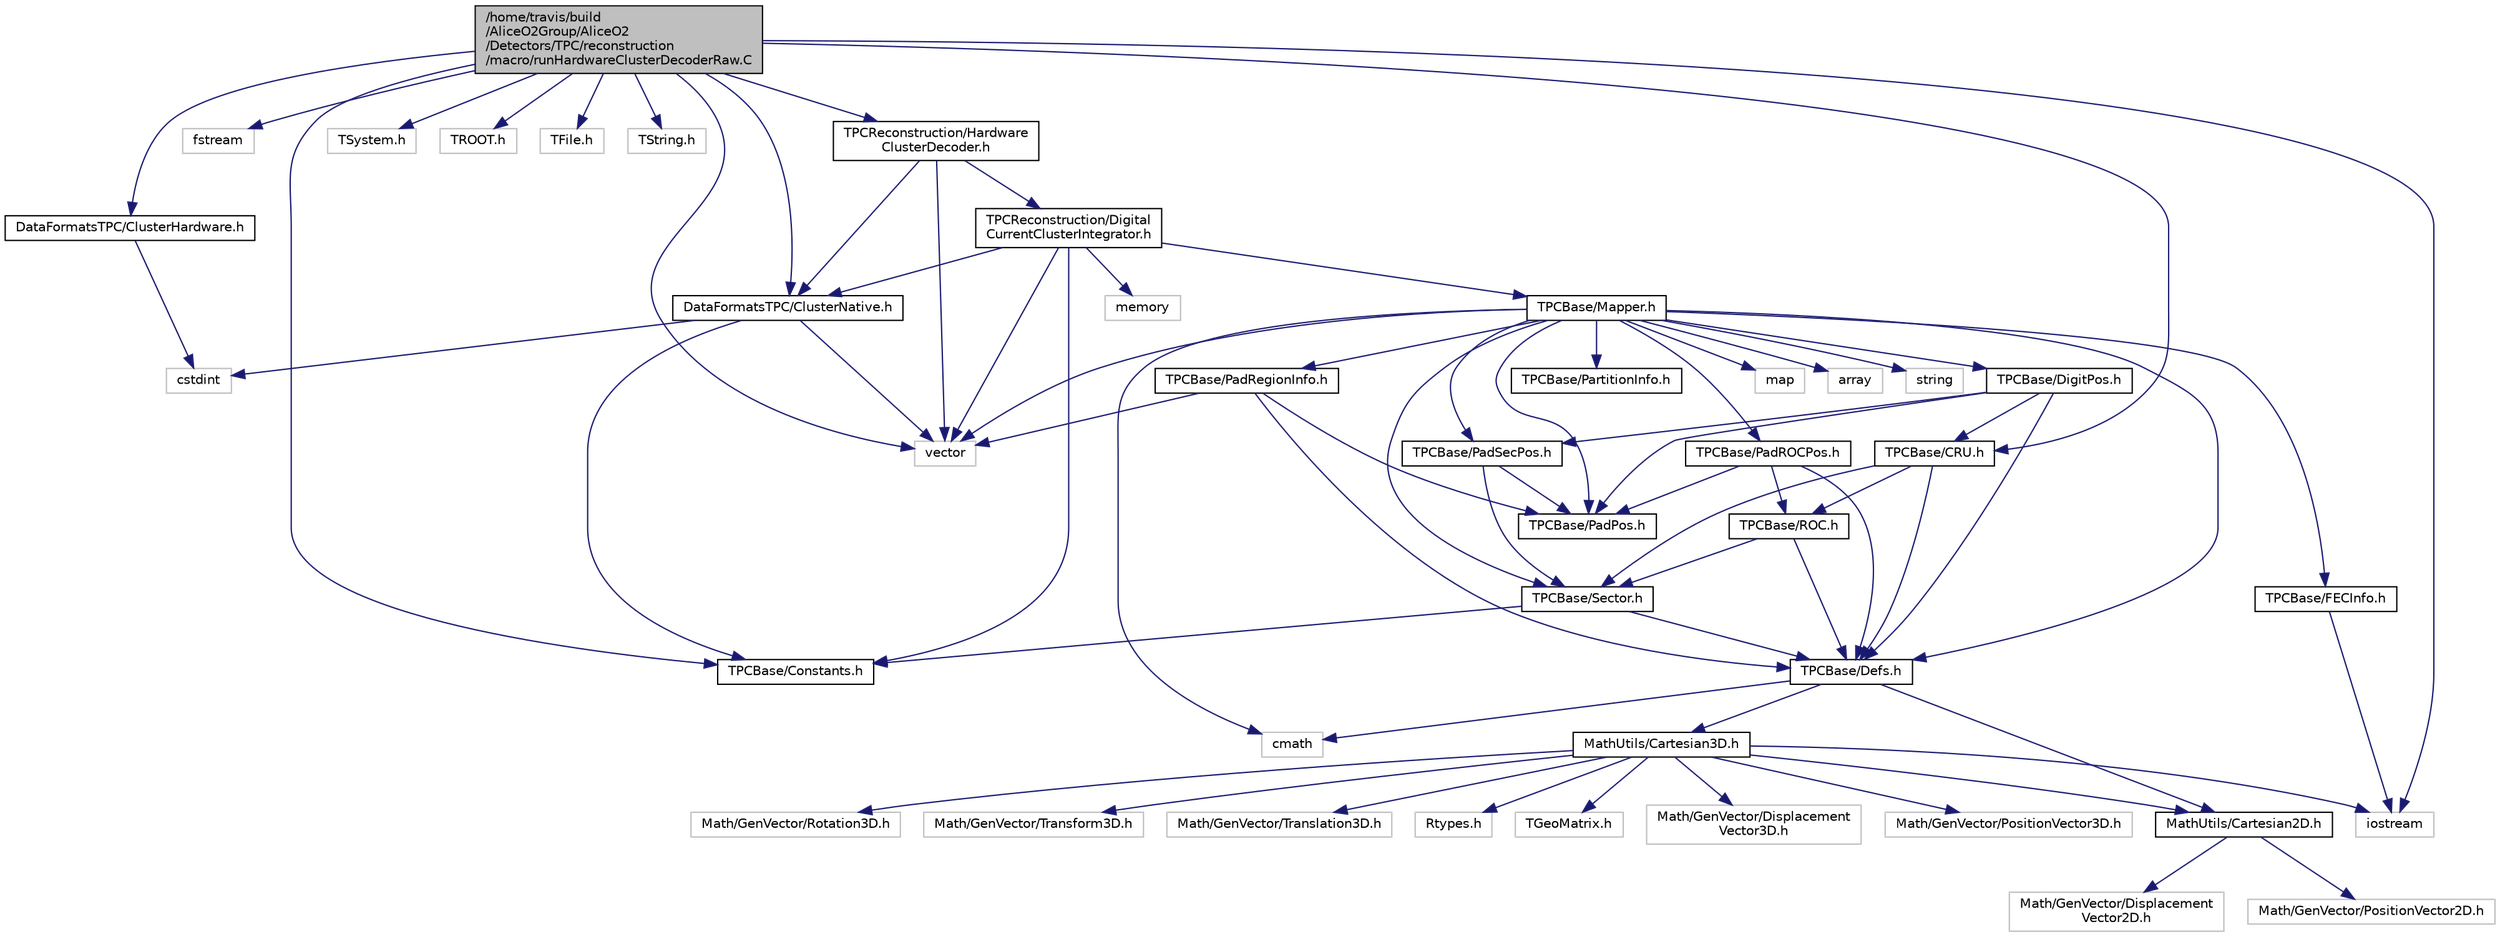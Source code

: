 digraph "/home/travis/build/AliceO2Group/AliceO2/Detectors/TPC/reconstruction/macro/runHardwareClusterDecoderRaw.C"
{
 // INTERACTIVE_SVG=YES
  bgcolor="transparent";
  edge [fontname="Helvetica",fontsize="10",labelfontname="Helvetica",labelfontsize="10"];
  node [fontname="Helvetica",fontsize="10",shape=record];
  Node1 [label="/home/travis/build\l/AliceO2Group/AliceO2\l/Detectors/TPC/reconstruction\l/macro/runHardwareClusterDecoderRaw.C",height=0.2,width=0.4,color="black", fillcolor="grey75", style="filled" fontcolor="black"];
  Node1 -> Node2 [color="midnightblue",fontsize="10",style="solid",fontname="Helvetica"];
  Node2 [label="vector",height=0.2,width=0.4,color="grey75"];
  Node1 -> Node3 [color="midnightblue",fontsize="10",style="solid",fontname="Helvetica"];
  Node3 [label="fstream",height=0.2,width=0.4,color="grey75"];
  Node1 -> Node4 [color="midnightblue",fontsize="10",style="solid",fontname="Helvetica"];
  Node4 [label="iostream",height=0.2,width=0.4,color="grey75"];
  Node1 -> Node5 [color="midnightblue",fontsize="10",style="solid",fontname="Helvetica"];
  Node5 [label="TSystem.h",height=0.2,width=0.4,color="grey75"];
  Node1 -> Node6 [color="midnightblue",fontsize="10",style="solid",fontname="Helvetica"];
  Node6 [label="TROOT.h",height=0.2,width=0.4,color="grey75"];
  Node1 -> Node7 [color="midnightblue",fontsize="10",style="solid",fontname="Helvetica"];
  Node7 [label="TFile.h",height=0.2,width=0.4,color="grey75"];
  Node1 -> Node8 [color="midnightblue",fontsize="10",style="solid",fontname="Helvetica"];
  Node8 [label="TString.h",height=0.2,width=0.4,color="grey75"];
  Node1 -> Node9 [color="midnightblue",fontsize="10",style="solid",fontname="Helvetica"];
  Node9 [label="DataFormatsTPC/ClusterNative.h",height=0.2,width=0.4,color="black",URL="$de/dcd/ClusterNative_8h.html",tooltip="Class of a TPC cluster in TPC-native coordinates (row, time) "];
  Node9 -> Node10 [color="midnightblue",fontsize="10",style="solid",fontname="Helvetica"];
  Node10 [label="cstdint",height=0.2,width=0.4,color="grey75"];
  Node9 -> Node2 [color="midnightblue",fontsize="10",style="solid",fontname="Helvetica"];
  Node9 -> Node11 [color="midnightblue",fontsize="10",style="solid",fontname="Helvetica"];
  Node11 [label="TPCBase/Constants.h",height=0.2,width=0.4,color="black",URL="$d6/d51/TPC_2base_2include_2TPCBase_2Constants_8h.html"];
  Node1 -> Node12 [color="midnightblue",fontsize="10",style="solid",fontname="Helvetica"];
  Node12 [label="DataFormatsTPC/ClusterHardware.h",height=0.2,width=0.4,color="black",URL="$d3/dc4/ClusterHardware_8h.html",tooltip="Class of a TPC cluster as produced by the hardware cluster finder (needs a postprocessing step to con..."];
  Node12 -> Node10 [color="midnightblue",fontsize="10",style="solid",fontname="Helvetica"];
  Node1 -> Node13 [color="midnightblue",fontsize="10",style="solid",fontname="Helvetica"];
  Node13 [label="TPCReconstruction/Hardware\lClusterDecoder.h",height=0.2,width=0.4,color="black",URL="$d2/d41/HardwareClusterDecoder_8h.html"];
  Node13 -> Node2 [color="midnightblue",fontsize="10",style="solid",fontname="Helvetica"];
  Node13 -> Node14 [color="midnightblue",fontsize="10",style="solid",fontname="Helvetica"];
  Node14 [label="TPCReconstruction/Digital\lCurrentClusterIntegrator.h",height=0.2,width=0.4,color="black",URL="$db/d19/DigitalCurrentClusterIntegrator_8h.html"];
  Node14 -> Node2 [color="midnightblue",fontsize="10",style="solid",fontname="Helvetica"];
  Node14 -> Node15 [color="midnightblue",fontsize="10",style="solid",fontname="Helvetica"];
  Node15 [label="memory",height=0.2,width=0.4,color="grey75"];
  Node14 -> Node9 [color="midnightblue",fontsize="10",style="solid",fontname="Helvetica"];
  Node14 -> Node11 [color="midnightblue",fontsize="10",style="solid",fontname="Helvetica"];
  Node14 -> Node16 [color="midnightblue",fontsize="10",style="solid",fontname="Helvetica"];
  Node16 [label="TPCBase/Mapper.h",height=0.2,width=0.4,color="black",URL="$d7/d2c/Mapper_8h.html"];
  Node16 -> Node17 [color="midnightblue",fontsize="10",style="solid",fontname="Helvetica"];
  Node17 [label="map",height=0.2,width=0.4,color="grey75"];
  Node16 -> Node2 [color="midnightblue",fontsize="10",style="solid",fontname="Helvetica"];
  Node16 -> Node18 [color="midnightblue",fontsize="10",style="solid",fontname="Helvetica"];
  Node18 [label="array",height=0.2,width=0.4,color="grey75"];
  Node16 -> Node19 [color="midnightblue",fontsize="10",style="solid",fontname="Helvetica"];
  Node19 [label="string",height=0.2,width=0.4,color="grey75"];
  Node16 -> Node20 [color="midnightblue",fontsize="10",style="solid",fontname="Helvetica"];
  Node20 [label="cmath",height=0.2,width=0.4,color="grey75"];
  Node16 -> Node21 [color="midnightblue",fontsize="10",style="solid",fontname="Helvetica"];
  Node21 [label="TPCBase/Defs.h",height=0.2,width=0.4,color="black",URL="$d1/d73/Defs_8h.html",tooltip="Common definitions for 2D coordinates. "];
  Node21 -> Node20 [color="midnightblue",fontsize="10",style="solid",fontname="Helvetica"];
  Node21 -> Node22 [color="midnightblue",fontsize="10",style="solid",fontname="Helvetica"];
  Node22 [label="MathUtils/Cartesian2D.h",height=0.2,width=0.4,color="black",URL="$d2/dd0/Cartesian2D_8h.html"];
  Node22 -> Node23 [color="midnightblue",fontsize="10",style="solid",fontname="Helvetica"];
  Node23 [label="Math/GenVector/Displacement\lVector2D.h",height=0.2,width=0.4,color="grey75"];
  Node22 -> Node24 [color="midnightblue",fontsize="10",style="solid",fontname="Helvetica"];
  Node24 [label="Math/GenVector/PositionVector2D.h",height=0.2,width=0.4,color="grey75"];
  Node21 -> Node25 [color="midnightblue",fontsize="10",style="solid",fontname="Helvetica"];
  Node25 [label="MathUtils/Cartesian3D.h",height=0.2,width=0.4,color="black",URL="$dd/d76/Cartesian3D_8h.html"];
  Node25 -> Node26 [color="midnightblue",fontsize="10",style="solid",fontname="Helvetica"];
  Node26 [label="Math/GenVector/Displacement\lVector3D.h",height=0.2,width=0.4,color="grey75"];
  Node25 -> Node27 [color="midnightblue",fontsize="10",style="solid",fontname="Helvetica"];
  Node27 [label="Math/GenVector/PositionVector3D.h",height=0.2,width=0.4,color="grey75"];
  Node25 -> Node28 [color="midnightblue",fontsize="10",style="solid",fontname="Helvetica"];
  Node28 [label="Math/GenVector/Rotation3D.h",height=0.2,width=0.4,color="grey75"];
  Node25 -> Node29 [color="midnightblue",fontsize="10",style="solid",fontname="Helvetica"];
  Node29 [label="Math/GenVector/Transform3D.h",height=0.2,width=0.4,color="grey75"];
  Node25 -> Node30 [color="midnightblue",fontsize="10",style="solid",fontname="Helvetica"];
  Node30 [label="Math/GenVector/Translation3D.h",height=0.2,width=0.4,color="grey75"];
  Node25 -> Node31 [color="midnightblue",fontsize="10",style="solid",fontname="Helvetica"];
  Node31 [label="Rtypes.h",height=0.2,width=0.4,color="grey75"];
  Node25 -> Node32 [color="midnightblue",fontsize="10",style="solid",fontname="Helvetica"];
  Node32 [label="TGeoMatrix.h",height=0.2,width=0.4,color="grey75"];
  Node25 -> Node4 [color="midnightblue",fontsize="10",style="solid",fontname="Helvetica"];
  Node25 -> Node22 [color="midnightblue",fontsize="10",style="solid",fontname="Helvetica"];
  Node16 -> Node33 [color="midnightblue",fontsize="10",style="solid",fontname="Helvetica"];
  Node33 [label="TPCBase/PadPos.h",height=0.2,width=0.4,color="black",URL="$de/d41/PadPos_8h.html"];
  Node16 -> Node34 [color="midnightblue",fontsize="10",style="solid",fontname="Helvetica"];
  Node34 [label="TPCBase/PadSecPos.h",height=0.2,width=0.4,color="black",URL="$dd/d0b/PadSecPos_8h.html"];
  Node34 -> Node35 [color="midnightblue",fontsize="10",style="solid",fontname="Helvetica"];
  Node35 [label="TPCBase/Sector.h",height=0.2,width=0.4,color="black",URL="$d3/dd6/Sector_8h.html"];
  Node35 -> Node11 [color="midnightblue",fontsize="10",style="solid",fontname="Helvetica"];
  Node35 -> Node21 [color="midnightblue",fontsize="10",style="solid",fontname="Helvetica"];
  Node34 -> Node33 [color="midnightblue",fontsize="10",style="solid",fontname="Helvetica"];
  Node16 -> Node36 [color="midnightblue",fontsize="10",style="solid",fontname="Helvetica"];
  Node36 [label="TPCBase/PadROCPos.h",height=0.2,width=0.4,color="black",URL="$da/d61/PadROCPos_8h.html"];
  Node36 -> Node21 [color="midnightblue",fontsize="10",style="solid",fontname="Helvetica"];
  Node36 -> Node37 [color="midnightblue",fontsize="10",style="solid",fontname="Helvetica"];
  Node37 [label="TPCBase/ROC.h",height=0.2,width=0.4,color="black",URL="$dc/d14/ROC_8h.html"];
  Node37 -> Node21 [color="midnightblue",fontsize="10",style="solid",fontname="Helvetica"];
  Node37 -> Node35 [color="midnightblue",fontsize="10",style="solid",fontname="Helvetica"];
  Node36 -> Node33 [color="midnightblue",fontsize="10",style="solid",fontname="Helvetica"];
  Node16 -> Node38 [color="midnightblue",fontsize="10",style="solid",fontname="Helvetica"];
  Node38 [label="TPCBase/DigitPos.h",height=0.2,width=0.4,color="black",URL="$d3/d54/DigitPos_8h.html"];
  Node38 -> Node21 [color="midnightblue",fontsize="10",style="solid",fontname="Helvetica"];
  Node38 -> Node39 [color="midnightblue",fontsize="10",style="solid",fontname="Helvetica"];
  Node39 [label="TPCBase/CRU.h",height=0.2,width=0.4,color="black",URL="$df/d26/CRU_8h.html"];
  Node39 -> Node21 [color="midnightblue",fontsize="10",style="solid",fontname="Helvetica"];
  Node39 -> Node35 [color="midnightblue",fontsize="10",style="solid",fontname="Helvetica"];
  Node39 -> Node37 [color="midnightblue",fontsize="10",style="solid",fontname="Helvetica"];
  Node38 -> Node33 [color="midnightblue",fontsize="10",style="solid",fontname="Helvetica"];
  Node38 -> Node34 [color="midnightblue",fontsize="10",style="solid",fontname="Helvetica"];
  Node16 -> Node40 [color="midnightblue",fontsize="10",style="solid",fontname="Helvetica"];
  Node40 [label="TPCBase/FECInfo.h",height=0.2,width=0.4,color="black",URL="$d1/d1f/FECInfo_8h.html"];
  Node40 -> Node4 [color="midnightblue",fontsize="10",style="solid",fontname="Helvetica"];
  Node16 -> Node41 [color="midnightblue",fontsize="10",style="solid",fontname="Helvetica"];
  Node41 [label="TPCBase/PadRegionInfo.h",height=0.2,width=0.4,color="black",URL="$da/d9d/PadRegionInfo_8h.html"];
  Node41 -> Node2 [color="midnightblue",fontsize="10",style="solid",fontname="Helvetica"];
  Node41 -> Node21 [color="midnightblue",fontsize="10",style="solid",fontname="Helvetica"];
  Node41 -> Node33 [color="midnightblue",fontsize="10",style="solid",fontname="Helvetica"];
  Node16 -> Node42 [color="midnightblue",fontsize="10",style="solid",fontname="Helvetica"];
  Node42 [label="TPCBase/PartitionInfo.h",height=0.2,width=0.4,color="black",URL="$d6/d42/PartitionInfo_8h.html"];
  Node16 -> Node35 [color="midnightblue",fontsize="10",style="solid",fontname="Helvetica"];
  Node13 -> Node9 [color="midnightblue",fontsize="10",style="solid",fontname="Helvetica"];
  Node1 -> Node11 [color="midnightblue",fontsize="10",style="solid",fontname="Helvetica"];
  Node1 -> Node39 [color="midnightblue",fontsize="10",style="solid",fontname="Helvetica"];
}
